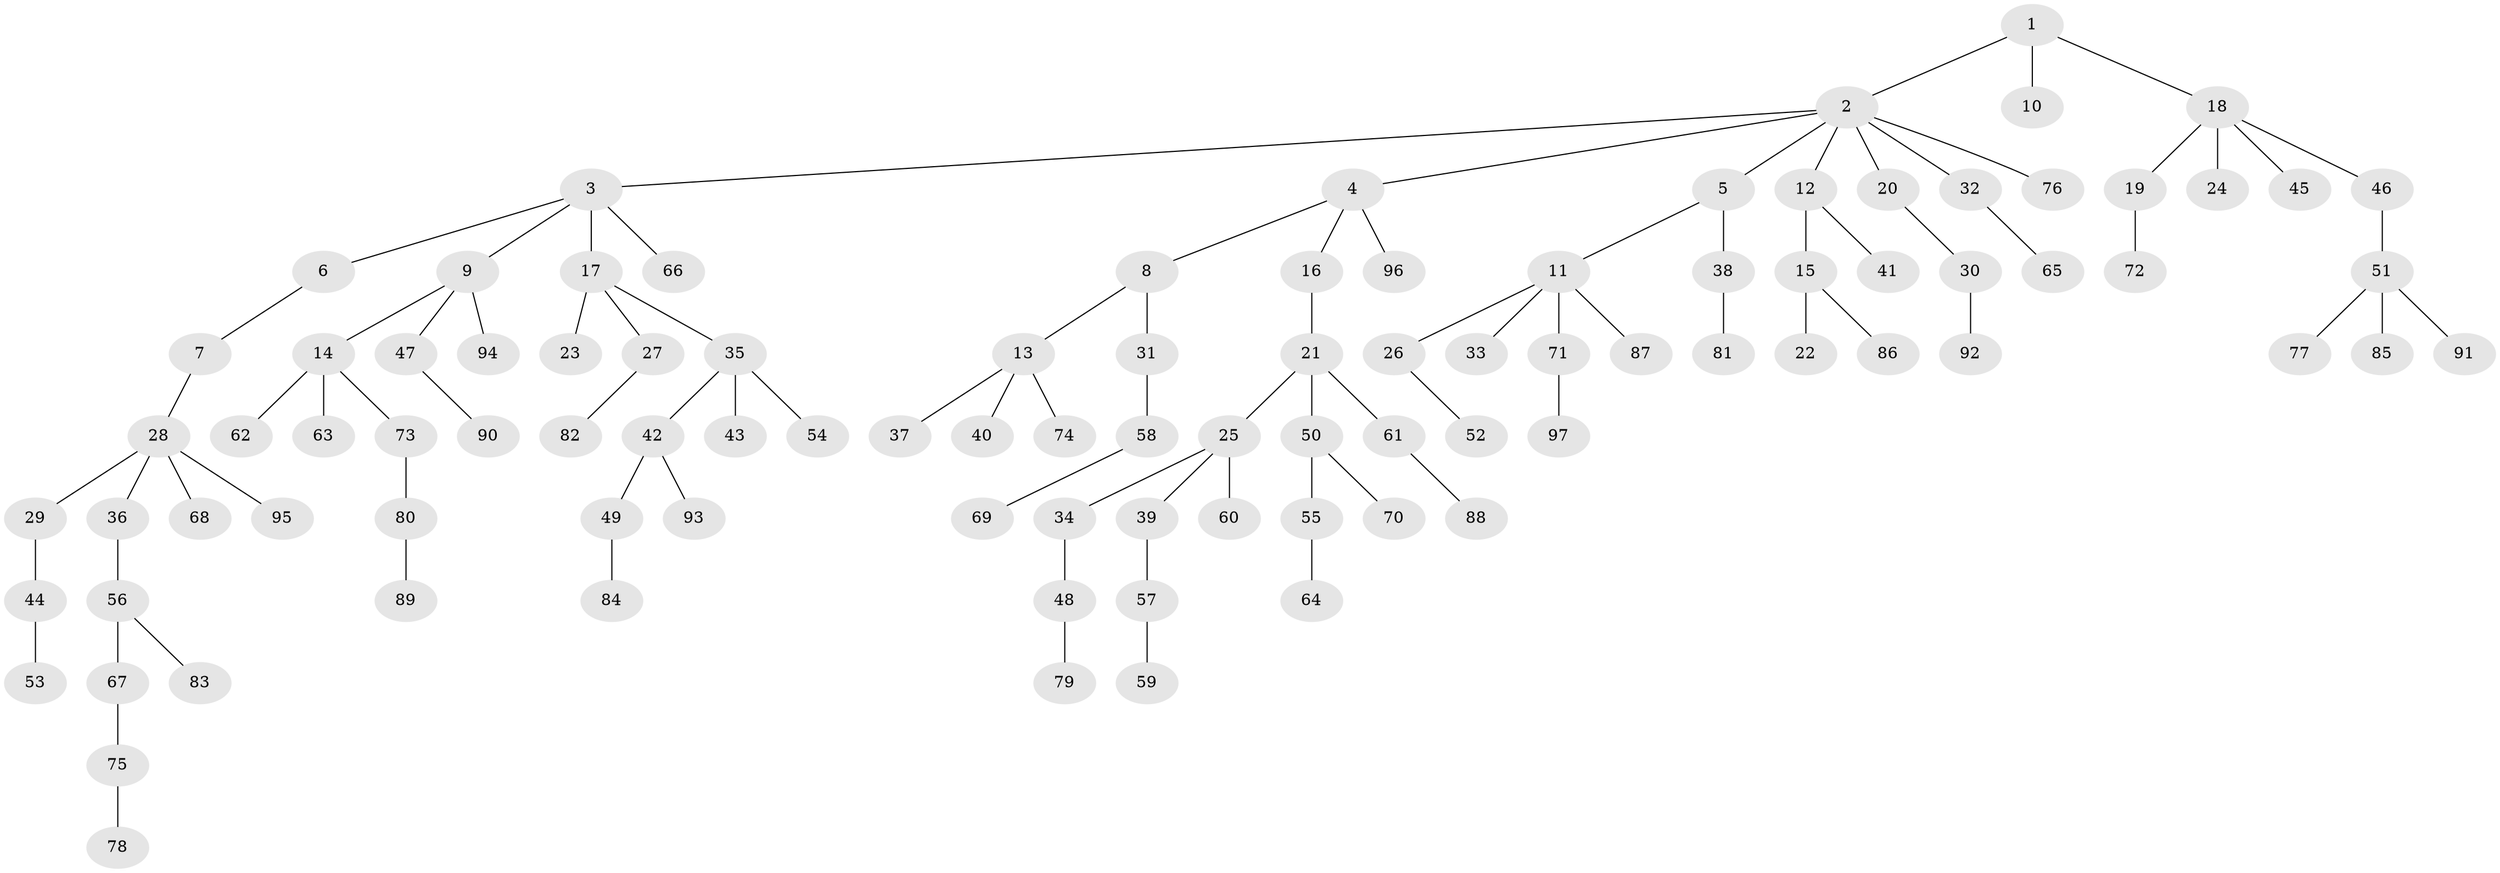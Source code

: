 // coarse degree distribution, {8: 0.034482758620689655, 6: 0.034482758620689655, 5: 0.06896551724137931, 3: 0.06896551724137931, 2: 0.10344827586206896, 1: 0.6896551724137931}
// Generated by graph-tools (version 1.1) at 2025/19/03/04/25 18:19:06]
// undirected, 97 vertices, 96 edges
graph export_dot {
graph [start="1"]
  node [color=gray90,style=filled];
  1;
  2;
  3;
  4;
  5;
  6;
  7;
  8;
  9;
  10;
  11;
  12;
  13;
  14;
  15;
  16;
  17;
  18;
  19;
  20;
  21;
  22;
  23;
  24;
  25;
  26;
  27;
  28;
  29;
  30;
  31;
  32;
  33;
  34;
  35;
  36;
  37;
  38;
  39;
  40;
  41;
  42;
  43;
  44;
  45;
  46;
  47;
  48;
  49;
  50;
  51;
  52;
  53;
  54;
  55;
  56;
  57;
  58;
  59;
  60;
  61;
  62;
  63;
  64;
  65;
  66;
  67;
  68;
  69;
  70;
  71;
  72;
  73;
  74;
  75;
  76;
  77;
  78;
  79;
  80;
  81;
  82;
  83;
  84;
  85;
  86;
  87;
  88;
  89;
  90;
  91;
  92;
  93;
  94;
  95;
  96;
  97;
  1 -- 2;
  1 -- 10;
  1 -- 18;
  2 -- 3;
  2 -- 4;
  2 -- 5;
  2 -- 12;
  2 -- 20;
  2 -- 32;
  2 -- 76;
  3 -- 6;
  3 -- 9;
  3 -- 17;
  3 -- 66;
  4 -- 8;
  4 -- 16;
  4 -- 96;
  5 -- 11;
  5 -- 38;
  6 -- 7;
  7 -- 28;
  8 -- 13;
  8 -- 31;
  9 -- 14;
  9 -- 47;
  9 -- 94;
  11 -- 26;
  11 -- 33;
  11 -- 71;
  11 -- 87;
  12 -- 15;
  12 -- 41;
  13 -- 37;
  13 -- 40;
  13 -- 74;
  14 -- 62;
  14 -- 63;
  14 -- 73;
  15 -- 22;
  15 -- 86;
  16 -- 21;
  17 -- 23;
  17 -- 27;
  17 -- 35;
  18 -- 19;
  18 -- 24;
  18 -- 45;
  18 -- 46;
  19 -- 72;
  20 -- 30;
  21 -- 25;
  21 -- 50;
  21 -- 61;
  25 -- 34;
  25 -- 39;
  25 -- 60;
  26 -- 52;
  27 -- 82;
  28 -- 29;
  28 -- 36;
  28 -- 68;
  28 -- 95;
  29 -- 44;
  30 -- 92;
  31 -- 58;
  32 -- 65;
  34 -- 48;
  35 -- 42;
  35 -- 43;
  35 -- 54;
  36 -- 56;
  38 -- 81;
  39 -- 57;
  42 -- 49;
  42 -- 93;
  44 -- 53;
  46 -- 51;
  47 -- 90;
  48 -- 79;
  49 -- 84;
  50 -- 55;
  50 -- 70;
  51 -- 77;
  51 -- 85;
  51 -- 91;
  55 -- 64;
  56 -- 67;
  56 -- 83;
  57 -- 59;
  58 -- 69;
  61 -- 88;
  67 -- 75;
  71 -- 97;
  73 -- 80;
  75 -- 78;
  80 -- 89;
}
